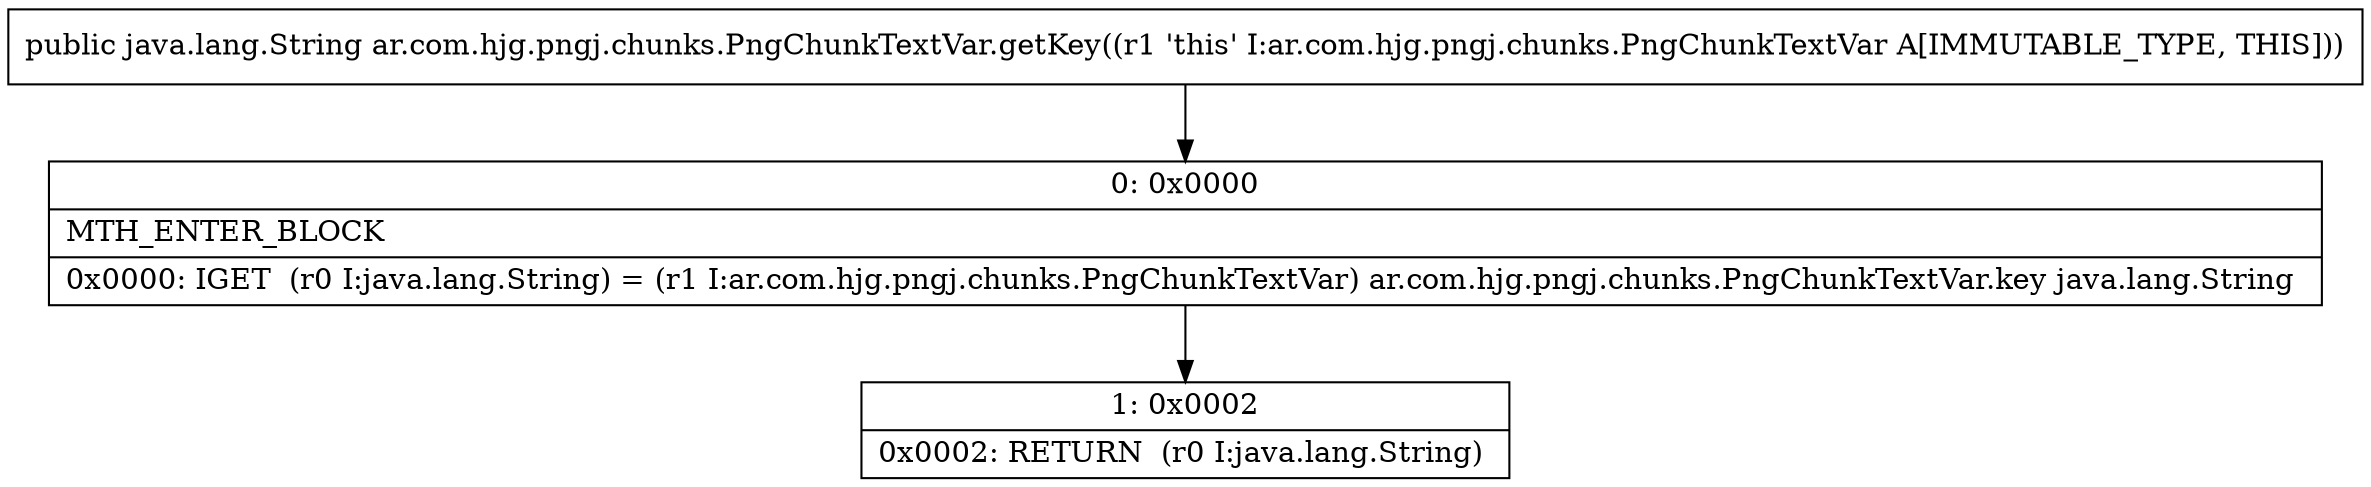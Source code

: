 digraph "CFG forar.com.hjg.pngj.chunks.PngChunkTextVar.getKey()Ljava\/lang\/String;" {
Node_0 [shape=record,label="{0\:\ 0x0000|MTH_ENTER_BLOCK\l|0x0000: IGET  (r0 I:java.lang.String) = (r1 I:ar.com.hjg.pngj.chunks.PngChunkTextVar) ar.com.hjg.pngj.chunks.PngChunkTextVar.key java.lang.String \l}"];
Node_1 [shape=record,label="{1\:\ 0x0002|0x0002: RETURN  (r0 I:java.lang.String) \l}"];
MethodNode[shape=record,label="{public java.lang.String ar.com.hjg.pngj.chunks.PngChunkTextVar.getKey((r1 'this' I:ar.com.hjg.pngj.chunks.PngChunkTextVar A[IMMUTABLE_TYPE, THIS])) }"];
MethodNode -> Node_0;
Node_0 -> Node_1;
}

